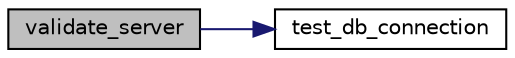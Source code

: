 digraph G
{
  edge [fontname="Helvetica",fontsize="10",labelfontname="Helvetica",labelfontsize="10"];
  node [fontname="Helvetica",fontsize="10",shape=record];
  rankdir="LR";
  Node1 [label="validate_server",height=0.2,width=0.4,color="black", fillcolor="grey75", style="filled" fontcolor="black"];
  Node1 -> Node2 [color="midnightblue",fontsize="10",style="solid",fontname="Helvetica"];
  Node2 [label="test_db_connection",height=0.2,width=0.4,color="black", fillcolor="white", style="filled",URL="$validate_8lib_8php.html#ab227ebc735bb686d6d501945c7d8ad15",tooltip="Test database connection."];
}

